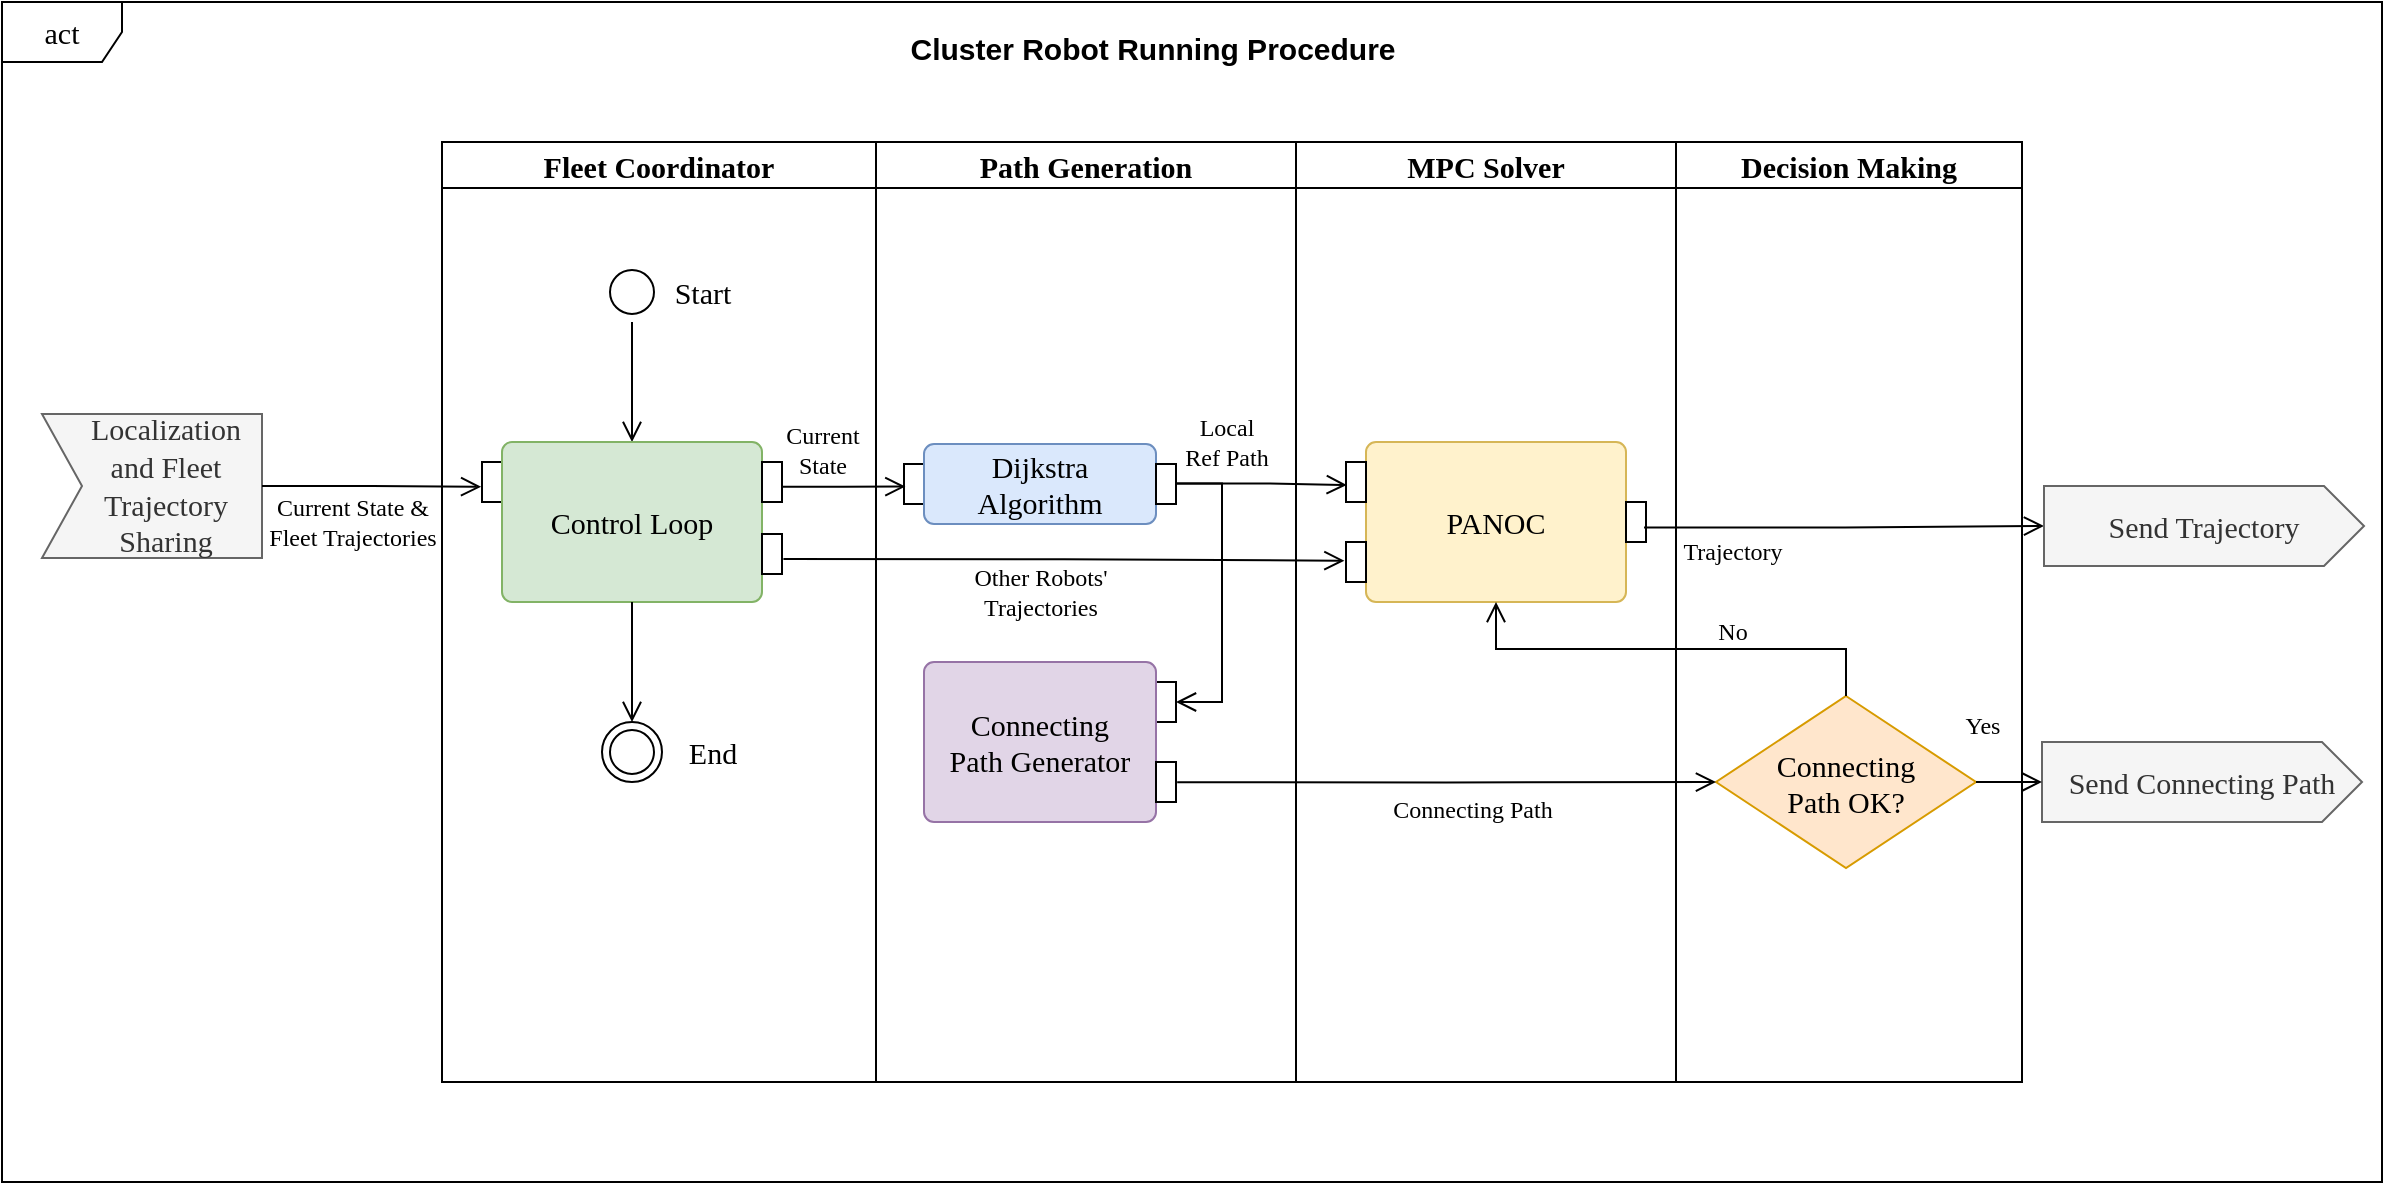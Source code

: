 <mxfile version="26.2.14">
  <diagram name="Page-1" id="iJQ8pqFybjrZQSa2iZJ3">
    <mxGraphModel dx="2267" dy="974" grid="1" gridSize="10" guides="1" tooltips="1" connect="1" arrows="1" fold="1" page="1" pageScale="1" pageWidth="850" pageHeight="1100" math="0" shadow="0">
      <root>
        <mxCell id="0" />
        <mxCell id="1" parent="0" />
        <mxCell id="SgN13PEDT4QdUC6xCrcZ-1" value="&lt;font face=&quot;Times New Roman&quot; style=&quot;font-size: 15px;&quot;&gt;act&lt;/font&gt;" style="shape=umlFrame;whiteSpace=wrap;html=1;pointerEvents=0;" vertex="1" parent="1">
          <mxGeometry x="-150" y="60" width="1190" height="590" as="geometry" />
        </mxCell>
        <mxCell id="SgN13PEDT4QdUC6xCrcZ-3" value="&lt;font face=&quot;Times New Roman&quot; style=&quot;font-size: 15px;&quot;&gt;Path Generation&lt;/font&gt;" style="swimlane;whiteSpace=wrap;html=1;" vertex="1" parent="1">
          <mxGeometry x="287" y="130" width="210" height="470" as="geometry" />
        </mxCell>
        <mxCell id="SgN13PEDT4QdUC6xCrcZ-25" value="" style="verticalLabelPosition=bottom;verticalAlign=top;html=1;shape=mxgraph.basic.rect;fillColor2=none;strokeWidth=1;size=0;indent=5;" vertex="1" parent="SgN13PEDT4QdUC6xCrcZ-3">
          <mxGeometry x="14" y="161" width="10" height="20" as="geometry" />
        </mxCell>
        <mxCell id="SgN13PEDT4QdUC6xCrcZ-26" value="" style="verticalLabelPosition=bottom;verticalAlign=top;html=1;shape=mxgraph.basic.rect;fillColor2=none;strokeWidth=1;size=0;indent=5;" vertex="1" parent="SgN13PEDT4QdUC6xCrcZ-3">
          <mxGeometry x="140" y="270" width="10" height="20" as="geometry" />
        </mxCell>
        <mxCell id="SgN13PEDT4QdUC6xCrcZ-46" value="&lt;font style=&quot;font-size: 15px;&quot; face=&quot;Times New Roman&quot;&gt;Dijkstra&lt;/font&gt;&lt;div&gt;&lt;font style=&quot;font-size: 15px;&quot; face=&quot;Times New Roman&quot;&gt;Algorithm&lt;/font&gt;&lt;/div&gt;" style="html=1;align=center;verticalAlign=middle;rounded=1;absoluteArcSize=1;arcSize=10;dashed=0;whiteSpace=wrap;fillColor=#dae8fc;strokeColor=#6c8ebf;" vertex="1" parent="SgN13PEDT4QdUC6xCrcZ-3">
          <mxGeometry x="24" y="151" width="116" height="40" as="geometry" />
        </mxCell>
        <mxCell id="SgN13PEDT4QdUC6xCrcZ-47" value="" style="verticalLabelPosition=bottom;verticalAlign=top;html=1;shape=mxgraph.basic.rect;fillColor2=none;strokeWidth=1;size=0;indent=5;" vertex="1" parent="SgN13PEDT4QdUC6xCrcZ-3">
          <mxGeometry x="140" y="161" width="10" height="20" as="geometry" />
        </mxCell>
        <mxCell id="SgN13PEDT4QdUC6xCrcZ-49" value="&lt;font face=&quot;Times New Roman&quot;&gt;Local&lt;/font&gt;&lt;div&gt;&lt;font face=&quot;Times New Roman&quot;&gt;Ref Path&lt;/font&gt;&lt;/div&gt;" style="text;html=1;align=center;verticalAlign=middle;resizable=0;points=[];autosize=1;strokeColor=none;fillColor=none;" vertex="1" parent="SgN13PEDT4QdUC6xCrcZ-3">
          <mxGeometry x="140" y="130" width="70" height="40" as="geometry" />
        </mxCell>
        <mxCell id="SgN13PEDT4QdUC6xCrcZ-51" value="&lt;font face=&quot;Times New Roman&quot;&gt;Other Robots&#39;&lt;/font&gt;&lt;div&gt;&lt;font face=&quot;Times New Roman&quot;&gt;Trajectories&lt;/font&gt;&lt;/div&gt;" style="text;html=1;align=center;verticalAlign=middle;resizable=0;points=[];autosize=1;strokeColor=none;fillColor=none;" vertex="1" parent="SgN13PEDT4QdUC6xCrcZ-3">
          <mxGeometry x="37" y="205" width="90" height="40" as="geometry" />
        </mxCell>
        <mxCell id="SgN13PEDT4QdUC6xCrcZ-52" value="&lt;font face=&quot;Times New Roman&quot;&gt;&lt;span style=&quot;font-size: 15px;&quot;&gt;Connecting&lt;/span&gt;&lt;/font&gt;&lt;div&gt;&lt;font face=&quot;Times New Roman&quot;&gt;&lt;span style=&quot;font-size: 15px;&quot;&gt;Path Generator&lt;/span&gt;&lt;/font&gt;&lt;/div&gt;" style="html=1;align=center;verticalAlign=middle;rounded=1;absoluteArcSize=1;arcSize=10;dashed=0;whiteSpace=wrap;fillColor=#e1d5e7;strokeColor=#9673a6;" vertex="1" parent="SgN13PEDT4QdUC6xCrcZ-3">
          <mxGeometry x="24" y="260" width="116" height="80" as="geometry" />
        </mxCell>
        <mxCell id="SgN13PEDT4QdUC6xCrcZ-53" value="" style="verticalLabelPosition=bottom;verticalAlign=top;html=1;shape=mxgraph.basic.rect;fillColor2=none;strokeWidth=1;size=0;indent=5;" vertex="1" parent="SgN13PEDT4QdUC6xCrcZ-3">
          <mxGeometry x="140" y="310" width="10" height="20" as="geometry" />
        </mxCell>
        <mxCell id="SgN13PEDT4QdUC6xCrcZ-54" value="" style="edgeStyle=orthogonalEdgeStyle;html=1;verticalAlign=bottom;endArrow=open;endSize=8;strokeColor=#000000;rounded=0;fillColor=#f5f5f5;exitX=0.142;exitY=1.019;exitDx=0;exitDy=0;exitPerimeter=0;entryX=0.998;entryY=0.493;entryDx=0;entryDy=0;entryPerimeter=0;" edge="1" parent="SgN13PEDT4QdUC6xCrcZ-3" source="SgN13PEDT4QdUC6xCrcZ-49" target="SgN13PEDT4QdUC6xCrcZ-26">
          <mxGeometry relative="1" as="geometry">
            <mxPoint x="238" y="182" as="targetPoint" />
            <mxPoint x="160" y="181" as="sourcePoint" />
            <Array as="points">
              <mxPoint x="173" y="171" />
              <mxPoint x="173" y="280" />
              <mxPoint x="150" y="280" />
            </Array>
          </mxGeometry>
        </mxCell>
        <mxCell id="SgN13PEDT4QdUC6xCrcZ-4" value="&lt;font face=&quot;Times New Roman&quot;&gt;&lt;span style=&quot;font-size: 15px;&quot;&gt;MPC Solver&lt;/span&gt;&lt;/font&gt;" style="swimlane;whiteSpace=wrap;html=1;" vertex="1" parent="1">
          <mxGeometry x="497" y="130" width="190" height="470" as="geometry" />
        </mxCell>
        <mxCell id="SgN13PEDT4QdUC6xCrcZ-40" value="&lt;font style=&quot;font-size: 15px;&quot; face=&quot;Times New Roman&quot;&gt;PANOC&lt;/font&gt;" style="html=1;align=center;verticalAlign=middle;rounded=1;absoluteArcSize=1;arcSize=10;dashed=0;whiteSpace=wrap;fillColor=#fff2cc;strokeColor=#d6b656;" vertex="1" parent="SgN13PEDT4QdUC6xCrcZ-4">
          <mxGeometry x="35" y="150" width="130" height="80" as="geometry" />
        </mxCell>
        <mxCell id="SgN13PEDT4QdUC6xCrcZ-41" value="" style="verticalLabelPosition=bottom;verticalAlign=top;html=1;shape=mxgraph.basic.rect;fillColor2=none;strokeWidth=1;size=0;indent=5;" vertex="1" parent="SgN13PEDT4QdUC6xCrcZ-4">
          <mxGeometry x="25" y="160" width="10" height="20" as="geometry" />
        </mxCell>
        <mxCell id="SgN13PEDT4QdUC6xCrcZ-42" value="" style="verticalLabelPosition=bottom;verticalAlign=top;html=1;shape=mxgraph.basic.rect;fillColor2=none;strokeWidth=1;size=0;indent=5;" vertex="1" parent="SgN13PEDT4QdUC6xCrcZ-4">
          <mxGeometry x="25" y="200" width="10" height="20" as="geometry" />
        </mxCell>
        <mxCell id="SgN13PEDT4QdUC6xCrcZ-64" value="&lt;font face=&quot;Times New Roman&quot;&gt;Connecting Path&lt;/font&gt;" style="text;html=1;align=center;verticalAlign=middle;resizable=0;points=[];autosize=1;strokeColor=none;fillColor=none;" vertex="1" parent="SgN13PEDT4QdUC6xCrcZ-4">
          <mxGeometry x="38" y="319" width="100" height="30" as="geometry" />
        </mxCell>
        <mxCell id="SgN13PEDT4QdUC6xCrcZ-65" value="" style="verticalLabelPosition=bottom;verticalAlign=top;html=1;shape=mxgraph.basic.rect;fillColor2=none;strokeWidth=1;size=0;indent=5;" vertex="1" parent="SgN13PEDT4QdUC6xCrcZ-4">
          <mxGeometry x="165" y="180" width="10" height="20" as="geometry" />
        </mxCell>
        <mxCell id="SgN13PEDT4QdUC6xCrcZ-5" value="&lt;font face=&quot;Times New Roman&quot;&gt;&lt;span style=&quot;font-size: 15px;&quot;&gt;Fleet Coordinator&lt;/span&gt;&lt;/font&gt;" style="swimlane;whiteSpace=wrap;html=1;" vertex="1" parent="1">
          <mxGeometry x="70" y="130" width="217" height="470" as="geometry" />
        </mxCell>
        <mxCell id="SgN13PEDT4QdUC6xCrcZ-6" value="" style="ellipse;html=1;shape=startState;" vertex="1" parent="SgN13PEDT4QdUC6xCrcZ-5">
          <mxGeometry x="80" y="60" width="30" height="30" as="geometry" />
        </mxCell>
        <mxCell id="SgN13PEDT4QdUC6xCrcZ-7" value="" style="edgeStyle=orthogonalEdgeStyle;html=1;verticalAlign=bottom;endArrow=open;endSize=8;strokeColor=#000000;rounded=0;fillColor=#f5f5f5;" edge="1" source="SgN13PEDT4QdUC6xCrcZ-6" parent="SgN13PEDT4QdUC6xCrcZ-5">
          <mxGeometry relative="1" as="geometry">
            <mxPoint x="95" y="150" as="targetPoint" />
          </mxGeometry>
        </mxCell>
        <mxCell id="SgN13PEDT4QdUC6xCrcZ-13" value="&lt;font face=&quot;Times New Roman&quot; style=&quot;font-size: 15px;&quot;&gt;Start&lt;/font&gt;" style="text;html=1;align=center;verticalAlign=middle;resizable=0;points=[];autosize=1;strokeColor=none;fillColor=none;" vertex="1" parent="SgN13PEDT4QdUC6xCrcZ-5">
          <mxGeometry x="105" y="60" width="50" height="30" as="geometry" />
        </mxCell>
        <mxCell id="SgN13PEDT4QdUC6xCrcZ-20" value="" style="verticalLabelPosition=bottom;verticalAlign=top;html=1;shape=mxgraph.basic.rect;fillColor2=none;strokeWidth=1;size=0;indent=5;" vertex="1" parent="SgN13PEDT4QdUC6xCrcZ-5">
          <mxGeometry x="20" y="160" width="10" height="20" as="geometry" />
        </mxCell>
        <mxCell id="SgN13PEDT4QdUC6xCrcZ-32" value="&lt;font style=&quot;font-size: 15px;&quot; face=&quot;Times New Roman&quot;&gt;Control Loop&lt;/font&gt;" style="html=1;align=center;verticalAlign=middle;rounded=1;absoluteArcSize=1;arcSize=10;dashed=0;whiteSpace=wrap;fillColor=#d5e8d4;strokeColor=#82b366;" vertex="1" parent="SgN13PEDT4QdUC6xCrcZ-5">
          <mxGeometry x="30" y="150" width="130" height="80" as="geometry" />
        </mxCell>
        <mxCell id="SgN13PEDT4QdUC6xCrcZ-33" value="" style="verticalLabelPosition=bottom;verticalAlign=top;html=1;shape=mxgraph.basic.rect;fillColor2=none;strokeWidth=1;size=0;indent=5;" vertex="1" parent="SgN13PEDT4QdUC6xCrcZ-5">
          <mxGeometry x="160" y="160" width="10" height="20" as="geometry" />
        </mxCell>
        <mxCell id="SgN13PEDT4QdUC6xCrcZ-34" value="&lt;font face=&quot;Times New Roman&quot;&gt;Current&lt;/font&gt;&lt;div&gt;&lt;span style=&quot;font-family: &amp;quot;Times New Roman&amp;quot;; background-color: transparent; color: light-dark(rgb(0, 0, 0), rgb(255, 255, 255));&quot;&gt;S&lt;/span&gt;&lt;span style=&quot;color: rgba(0, 0, 0, 0); font-family: monospace; font-size: 0px; text-align: start;&quot;&gt;%3CmxGraphModel%3E%3Croot%3E%3CmxCell%20id%3D%220%22%2F%3E%3CmxCell%20id%3D%221%22%20parent%3D%220%22%2F%3E%3CmxCell%20id%3D%222%22%20value%3D%22%22%20style%3D%22verticalLabelPosition%3Dbottom%3BverticalAlign%3Dtop%3Bhtml%3D1%3Bshape%3Dmxgraph.basic.rect%3BfillColor2%3Dnone%3BstrokeWidth%3D1%3Bsize%3D0%3Bindent%3D5%3B%22%20vertex%3D%221%22%20parent%3D%221%22%3E%3CmxGeometry%20x%3D%2290%22%20y%3D%22290%22%20width%3D%2210%22%20height%3D%2220%22%20as%3D%22geometry%22%2F%3E%3C%2FmxCell%3E%3C%2Froot%3E%3C%2FmxGraphModel%3E&lt;/span&gt;&lt;span style=&quot;font-family: &amp;quot;Times New Roman&amp;quot;; background-color: transparent; color: light-dark(rgb(0, 0, 0), rgb(255, 255, 255));&quot;&gt;tate&lt;/span&gt;&lt;/div&gt;" style="text;html=1;align=center;verticalAlign=middle;resizable=0;points=[];autosize=1;strokeColor=none;fillColor=none;" vertex="1" parent="SgN13PEDT4QdUC6xCrcZ-5">
          <mxGeometry x="160" y="134" width="60" height="40" as="geometry" />
        </mxCell>
        <mxCell id="SgN13PEDT4QdUC6xCrcZ-55" value="" style="ellipse;html=1;shape=endState;" vertex="1" parent="SgN13PEDT4QdUC6xCrcZ-5">
          <mxGeometry x="80" y="290" width="30" height="30" as="geometry" />
        </mxCell>
        <mxCell id="SgN13PEDT4QdUC6xCrcZ-56" value="" style="edgeStyle=orthogonalEdgeStyle;html=1;verticalAlign=bottom;endArrow=open;endSize=8;strokeColor=#000000;rounded=0;fillColor=#f5f5f5;exitX=0.5;exitY=1;exitDx=0;exitDy=0;entryX=0.5;entryY=0;entryDx=0;entryDy=0;" edge="1" parent="SgN13PEDT4QdUC6xCrcZ-5" source="SgN13PEDT4QdUC6xCrcZ-32" target="SgN13PEDT4QdUC6xCrcZ-55">
          <mxGeometry relative="1" as="geometry">
            <mxPoint x="105" y="160" as="targetPoint" />
            <mxPoint x="105" y="100" as="sourcePoint" />
          </mxGeometry>
        </mxCell>
        <mxCell id="SgN13PEDT4QdUC6xCrcZ-57" value="&lt;font face=&quot;Times New Roman&quot; style=&quot;font-size: 15px;&quot;&gt;End&lt;/font&gt;" style="text;html=1;align=center;verticalAlign=middle;resizable=0;points=[];autosize=1;strokeColor=none;fillColor=none;" vertex="1" parent="SgN13PEDT4QdUC6xCrcZ-5">
          <mxGeometry x="110" y="290" width="50" height="30" as="geometry" />
        </mxCell>
        <mxCell id="SgN13PEDT4QdUC6xCrcZ-30" value="&lt;font face=&quot;Times New Roman&quot;&gt;&lt;span style=&quot;font-size: 15px;&quot;&gt;Localization and Fleet Trajectory Sharing&lt;/span&gt;&lt;/font&gt;" style="html=1;shape=mxgraph.infographic.ribbonSimple;notch1=20;notch2=0;align=center;verticalAlign=middle;fontSize=14;fontStyle=0;fillColor=#f5f5f5;flipH=0;spacingRight=0;spacingLeft=14;whiteSpace=wrap;fontColor=#333333;strokeColor=#666666;" vertex="1" parent="1">
          <mxGeometry x="-130" y="266" width="110" height="72" as="geometry" />
        </mxCell>
        <mxCell id="SgN13PEDT4QdUC6xCrcZ-31" value="" style="edgeStyle=orthogonalEdgeStyle;html=1;verticalAlign=bottom;endArrow=open;endSize=8;strokeColor=#000000;rounded=0;fillColor=#f5f5f5;exitX=1;exitY=0.5;exitDx=0;exitDy=0;exitPerimeter=0;entryX=-0.043;entryY=0.621;entryDx=0;entryDy=0;entryPerimeter=0;" edge="1" parent="1" source="SgN13PEDT4QdUC6xCrcZ-30" target="SgN13PEDT4QdUC6xCrcZ-20">
          <mxGeometry relative="1" as="geometry">
            <mxPoint x="160" y="290" as="targetPoint" />
            <mxPoint x="160" y="230" as="sourcePoint" />
          </mxGeometry>
        </mxCell>
        <mxCell id="SgN13PEDT4QdUC6xCrcZ-35" value="" style="edgeStyle=orthogonalEdgeStyle;html=1;verticalAlign=bottom;endArrow=open;endSize=8;strokeColor=#000000;rounded=0;fillColor=#f5f5f5;exitX=1.014;exitY=0.621;exitDx=0;exitDy=0;exitPerimeter=0;entryX=0.071;entryY=0.564;entryDx=0;entryDy=0;entryPerimeter=0;" edge="1" parent="1" source="SgN13PEDT4QdUC6xCrcZ-33" target="SgN13PEDT4QdUC6xCrcZ-25">
          <mxGeometry relative="1" as="geometry">
            <mxPoint x="160" y="290" as="targetPoint" />
            <mxPoint x="160" y="230" as="sourcePoint" />
          </mxGeometry>
        </mxCell>
        <mxCell id="SgN13PEDT4QdUC6xCrcZ-29" value="&lt;font face=&quot;Times New Roman&quot;&gt;Current&amp;nbsp;&lt;/font&gt;&lt;span style=&quot;font-family: &amp;quot;Times New Roman&amp;quot;; background-color: transparent; color: light-dark(rgb(0, 0, 0), rgb(255, 255, 255));&quot;&gt;S&lt;/span&gt;&lt;span style=&quot;color: rgba(0, 0, 0, 0); font-family: monospace; font-size: 0px; text-align: start;&quot;&gt;%3CmxGraphModel%3E%3Croot%3E%3CmxCell%20id%3D%220%22%2F%3E%3CmxCell%20id%3D%221%22%20parent%3D%220%22%2F%3E%3CmxCell%20id%3D%222%22%20value%3D%22%22%20style%3D%22verticalLabelPosition%3Dbottom%3BverticalAlign%3Dtop%3Bhtml%3D1%3Bshape%3Dmxgraph.basic.rect%3BfillColor2%3Dnone%3BstrokeWidth%3D1%3Bsize%3D0%3Bindent%3D5%3B%22%20vertex%3D%221%22%20parent%3D%221%22%3E%3CmxGeometry%20x%3D%2290%22%20y%3D%22290%22%20width%3D%2210%22%20height%3D%2220%22%20as%3D%22geometry%22%2F%3E%3C%2FmxCell%3E%3C%2Froot%3E%3C%2FmxGraphModel%3E&lt;/span&gt;&lt;span style=&quot;font-family: &amp;quot;Times New Roman&amp;quot;; background-color: transparent; color: light-dark(rgb(0, 0, 0), rgb(255, 255, 255));&quot;&gt;tate &amp;amp;&lt;/span&gt;&lt;div&gt;&lt;span style=&quot;font-family: &amp;quot;Times New Roman&amp;quot;; background-color: transparent; color: light-dark(rgb(0, 0, 0), rgb(255, 255, 255));&quot;&gt;Fleet Trajectories&lt;/span&gt;&lt;/div&gt;" style="text;html=1;align=center;verticalAlign=middle;resizable=0;points=[];autosize=1;strokeColor=none;fillColor=none;" vertex="1" parent="1">
          <mxGeometry x="-30" y="300" width="110" height="40" as="geometry" />
        </mxCell>
        <mxCell id="SgN13PEDT4QdUC6xCrcZ-39" value="" style="verticalLabelPosition=bottom;verticalAlign=top;html=1;shape=mxgraph.basic.rect;fillColor2=none;strokeWidth=1;size=0;indent=5;" vertex="1" parent="1">
          <mxGeometry x="230" y="326" width="10" height="20" as="geometry" />
        </mxCell>
        <mxCell id="SgN13PEDT4QdUC6xCrcZ-48" value="" style="edgeStyle=orthogonalEdgeStyle;html=1;verticalAlign=bottom;endArrow=open;endSize=8;strokeColor=#000000;rounded=0;fillColor=#f5f5f5;exitX=0.997;exitY=0.487;exitDx=0;exitDy=0;exitPerimeter=0;entryX=0.039;entryY=0.576;entryDx=0;entryDy=0;entryPerimeter=0;" edge="1" parent="1" source="SgN13PEDT4QdUC6xCrcZ-47" target="SgN13PEDT4QdUC6xCrcZ-41">
          <mxGeometry relative="1" as="geometry">
            <mxPoint x="305" y="312" as="targetPoint" />
            <mxPoint x="250" y="312" as="sourcePoint" />
          </mxGeometry>
        </mxCell>
        <mxCell id="SgN13PEDT4QdUC6xCrcZ-50" value="" style="edgeStyle=orthogonalEdgeStyle;html=1;verticalAlign=bottom;endArrow=open;endSize=8;strokeColor=#000000;rounded=0;fillColor=#f5f5f5;exitX=1.071;exitY=0.628;exitDx=0;exitDy=0;exitPerimeter=0;entryX=-0.079;entryY=0.468;entryDx=0;entryDy=0;entryPerimeter=0;" edge="1" parent="1" source="SgN13PEDT4QdUC6xCrcZ-39" target="SgN13PEDT4QdUC6xCrcZ-42">
          <mxGeometry relative="1" as="geometry">
            <mxPoint x="312" y="312" as="targetPoint" />
            <mxPoint x="250" y="312" as="sourcePoint" />
          </mxGeometry>
        </mxCell>
        <mxCell id="SgN13PEDT4QdUC6xCrcZ-58" value="&lt;font face=&quot;Times New Roman&quot;&gt;&lt;span style=&quot;font-size: 15px;&quot;&gt;Decision Making&lt;/span&gt;&lt;/font&gt;" style="swimlane;whiteSpace=wrap;html=1;" vertex="1" parent="1">
          <mxGeometry x="687" y="130" width="173" height="470" as="geometry" />
        </mxCell>
        <mxCell id="SgN13PEDT4QdUC6xCrcZ-62" value="Connecting&#xa;Path OK?" style="rhombus;fontSize=15;fontFamily=Times New Roman;fillColor=#ffe6cc;strokeColor=#d79b00;" vertex="1" parent="SgN13PEDT4QdUC6xCrcZ-58">
          <mxGeometry x="20" y="277" width="130" height="86" as="geometry" />
        </mxCell>
        <mxCell id="SgN13PEDT4QdUC6xCrcZ-66" value="&lt;font face=&quot;Times New Roman&quot; style=&quot;font-size: 15px;&quot;&gt;Send Connecting Path&lt;/font&gt;" style="html=1;shape=mxgraph.infographic.ribbonSimple;notch1=0;notch2=20;align=center;verticalAlign=middle;fontSize=14;fontStyle=0;fillColor=#f5f5f5;whiteSpace=wrap;fontColor=#333333;strokeColor=#666666;" vertex="1" parent="SgN13PEDT4QdUC6xCrcZ-58">
          <mxGeometry x="183" y="300" width="160" height="40" as="geometry" />
        </mxCell>
        <mxCell id="SgN13PEDT4QdUC6xCrcZ-67" value="" style="edgeStyle=orthogonalEdgeStyle;html=1;verticalAlign=bottom;endArrow=open;endSize=8;strokeColor=#000000;rounded=0;fillColor=#f5f5f5;exitX=1;exitY=0.5;exitDx=0;exitDy=0;entryX=0;entryY=0;entryDx=0;entryDy=20;entryPerimeter=0;" edge="1" parent="SgN13PEDT4QdUC6xCrcZ-58" source="SgN13PEDT4QdUC6xCrcZ-62" target="SgN13PEDT4QdUC6xCrcZ-66">
          <mxGeometry relative="1" as="geometry">
            <mxPoint x="30" y="330" as="targetPoint" />
            <mxPoint x="-237" y="330" as="sourcePoint" />
          </mxGeometry>
        </mxCell>
        <mxCell id="SgN13PEDT4QdUC6xCrcZ-70" value="&lt;font face=&quot;Times New Roman&quot;&gt;Trajectory&lt;/font&gt;" style="text;html=1;align=center;verticalAlign=middle;resizable=0;points=[];autosize=1;strokeColor=none;fillColor=none;" vertex="1" parent="SgN13PEDT4QdUC6xCrcZ-58">
          <mxGeometry x="-7" y="190" width="70" height="30" as="geometry" />
        </mxCell>
        <mxCell id="SgN13PEDT4QdUC6xCrcZ-72" value="&lt;font face=&quot;Times New Roman&quot;&gt;No&lt;/font&gt;" style="text;html=1;align=center;verticalAlign=middle;resizable=0;points=[];autosize=1;strokeColor=none;fillColor=none;" vertex="1" parent="SgN13PEDT4QdUC6xCrcZ-58">
          <mxGeometry x="8" y="230" width="40" height="30" as="geometry" />
        </mxCell>
        <mxCell id="SgN13PEDT4QdUC6xCrcZ-73" value="&lt;font face=&quot;Times New Roman&quot;&gt;Yes&lt;/font&gt;" style="text;html=1;align=center;verticalAlign=middle;resizable=0;points=[];autosize=1;strokeColor=none;fillColor=none;" vertex="1" parent="SgN13PEDT4QdUC6xCrcZ-58">
          <mxGeometry x="133" y="277" width="40" height="30" as="geometry" />
        </mxCell>
        <mxCell id="SgN13PEDT4QdUC6xCrcZ-63" value="" style="edgeStyle=orthogonalEdgeStyle;html=1;verticalAlign=bottom;endArrow=open;endSize=8;strokeColor=#000000;rounded=0;fillColor=#f5f5f5;exitX=1.059;exitY=0.509;exitDx=0;exitDy=0;exitPerimeter=0;entryX=0;entryY=0.5;entryDx=0;entryDy=0;" edge="1" parent="1" source="SgN13PEDT4QdUC6xCrcZ-53" target="SgN13PEDT4QdUC6xCrcZ-62">
          <mxGeometry relative="1" as="geometry">
            <mxPoint x="531" y="349" as="targetPoint" />
            <mxPoint x="251" y="349" as="sourcePoint" />
          </mxGeometry>
        </mxCell>
        <mxCell id="SgN13PEDT4QdUC6xCrcZ-69" value="" style="edgeStyle=orthogonalEdgeStyle;html=1;verticalAlign=bottom;endArrow=open;endSize=8;strokeColor=#000000;rounded=0;fillColor=#f5f5f5;exitX=0.902;exitY=0.635;exitDx=0;exitDy=0;exitPerimeter=0;entryX=0;entryY=0;entryDx=0;entryDy=20;entryPerimeter=0;" edge="1" parent="1" source="SgN13PEDT4QdUC6xCrcZ-65" target="SgN13PEDT4QdUC6xCrcZ-68">
          <mxGeometry relative="1" as="geometry">
            <mxPoint x="717" y="460" as="targetPoint" />
            <mxPoint x="448" y="460" as="sourcePoint" />
          </mxGeometry>
        </mxCell>
        <mxCell id="SgN13PEDT4QdUC6xCrcZ-68" value="&lt;font face=&quot;Times New Roman&quot; style=&quot;font-size: 15px;&quot;&gt;Send Trajectory&lt;/font&gt;" style="html=1;shape=mxgraph.infographic.ribbonSimple;notch1=0;notch2=20;align=center;verticalAlign=middle;fontSize=14;fontStyle=0;fillColor=#f5f5f5;whiteSpace=wrap;fontColor=#333333;strokeColor=#666666;" vertex="1" parent="1">
          <mxGeometry x="871" y="302" width="160" height="40" as="geometry" />
        </mxCell>
        <mxCell id="SgN13PEDT4QdUC6xCrcZ-71" value="" style="edgeStyle=orthogonalEdgeStyle;html=1;verticalAlign=bottom;endArrow=open;endSize=8;strokeColor=#000000;rounded=0;fillColor=#f5f5f5;exitX=0.5;exitY=0;exitDx=0;exitDy=0;entryX=0.5;entryY=1;entryDx=0;entryDy=0;" edge="1" parent="1" source="SgN13PEDT4QdUC6xCrcZ-62" target="SgN13PEDT4QdUC6xCrcZ-40">
          <mxGeometry relative="1" as="geometry">
            <mxPoint x="717" y="460" as="targetPoint" />
            <mxPoint x="448" y="460" as="sourcePoint" />
          </mxGeometry>
        </mxCell>
        <mxCell id="SgN13PEDT4QdUC6xCrcZ-74" value="&lt;font style=&quot;font-size: 15px;&quot;&gt;Cluster Robot Running Procedure&lt;/font&gt;" style="text;align=center;fontStyle=1;verticalAlign=middle;spacingLeft=3;spacingRight=3;strokeColor=none;rotatable=0;points=[[0,0.5],[1,0.5]];portConstraint=eastwest;html=1;" vertex="1" parent="1">
          <mxGeometry x="385" y="70" width="80" height="26" as="geometry" />
        </mxCell>
      </root>
    </mxGraphModel>
  </diagram>
</mxfile>
